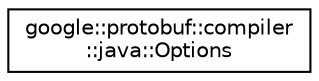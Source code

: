 digraph "类继承关系图"
{
 // LATEX_PDF_SIZE
  edge [fontname="Helvetica",fontsize="10",labelfontname="Helvetica",labelfontsize="10"];
  node [fontname="Helvetica",fontsize="10",shape=record];
  rankdir="LR";
  Node0 [label="google::protobuf::compiler\l::java::Options",height=0.2,width=0.4,color="black", fillcolor="white", style="filled",URL="$structgoogle_1_1protobuf_1_1compiler_1_1java_1_1Options.html",tooltip=" "];
}
